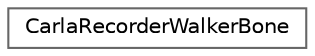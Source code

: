 digraph "类继承关系图"
{
 // INTERACTIVE_SVG=YES
 // LATEX_PDF_SIZE
  bgcolor="transparent";
  edge [fontname=Helvetica,fontsize=10,labelfontname=Helvetica,labelfontsize=10];
  node [fontname=Helvetica,fontsize=10,shape=box,height=0.2,width=0.4];
  rankdir="LR";
  Node0 [id="Node000000",label="CarlaRecorderWalkerBone",height=0.2,width=0.4,color="grey40", fillcolor="white", style="filled",URL="$d5/da8/structCarlaRecorderWalkerBone.html",tooltip=" "];
}
